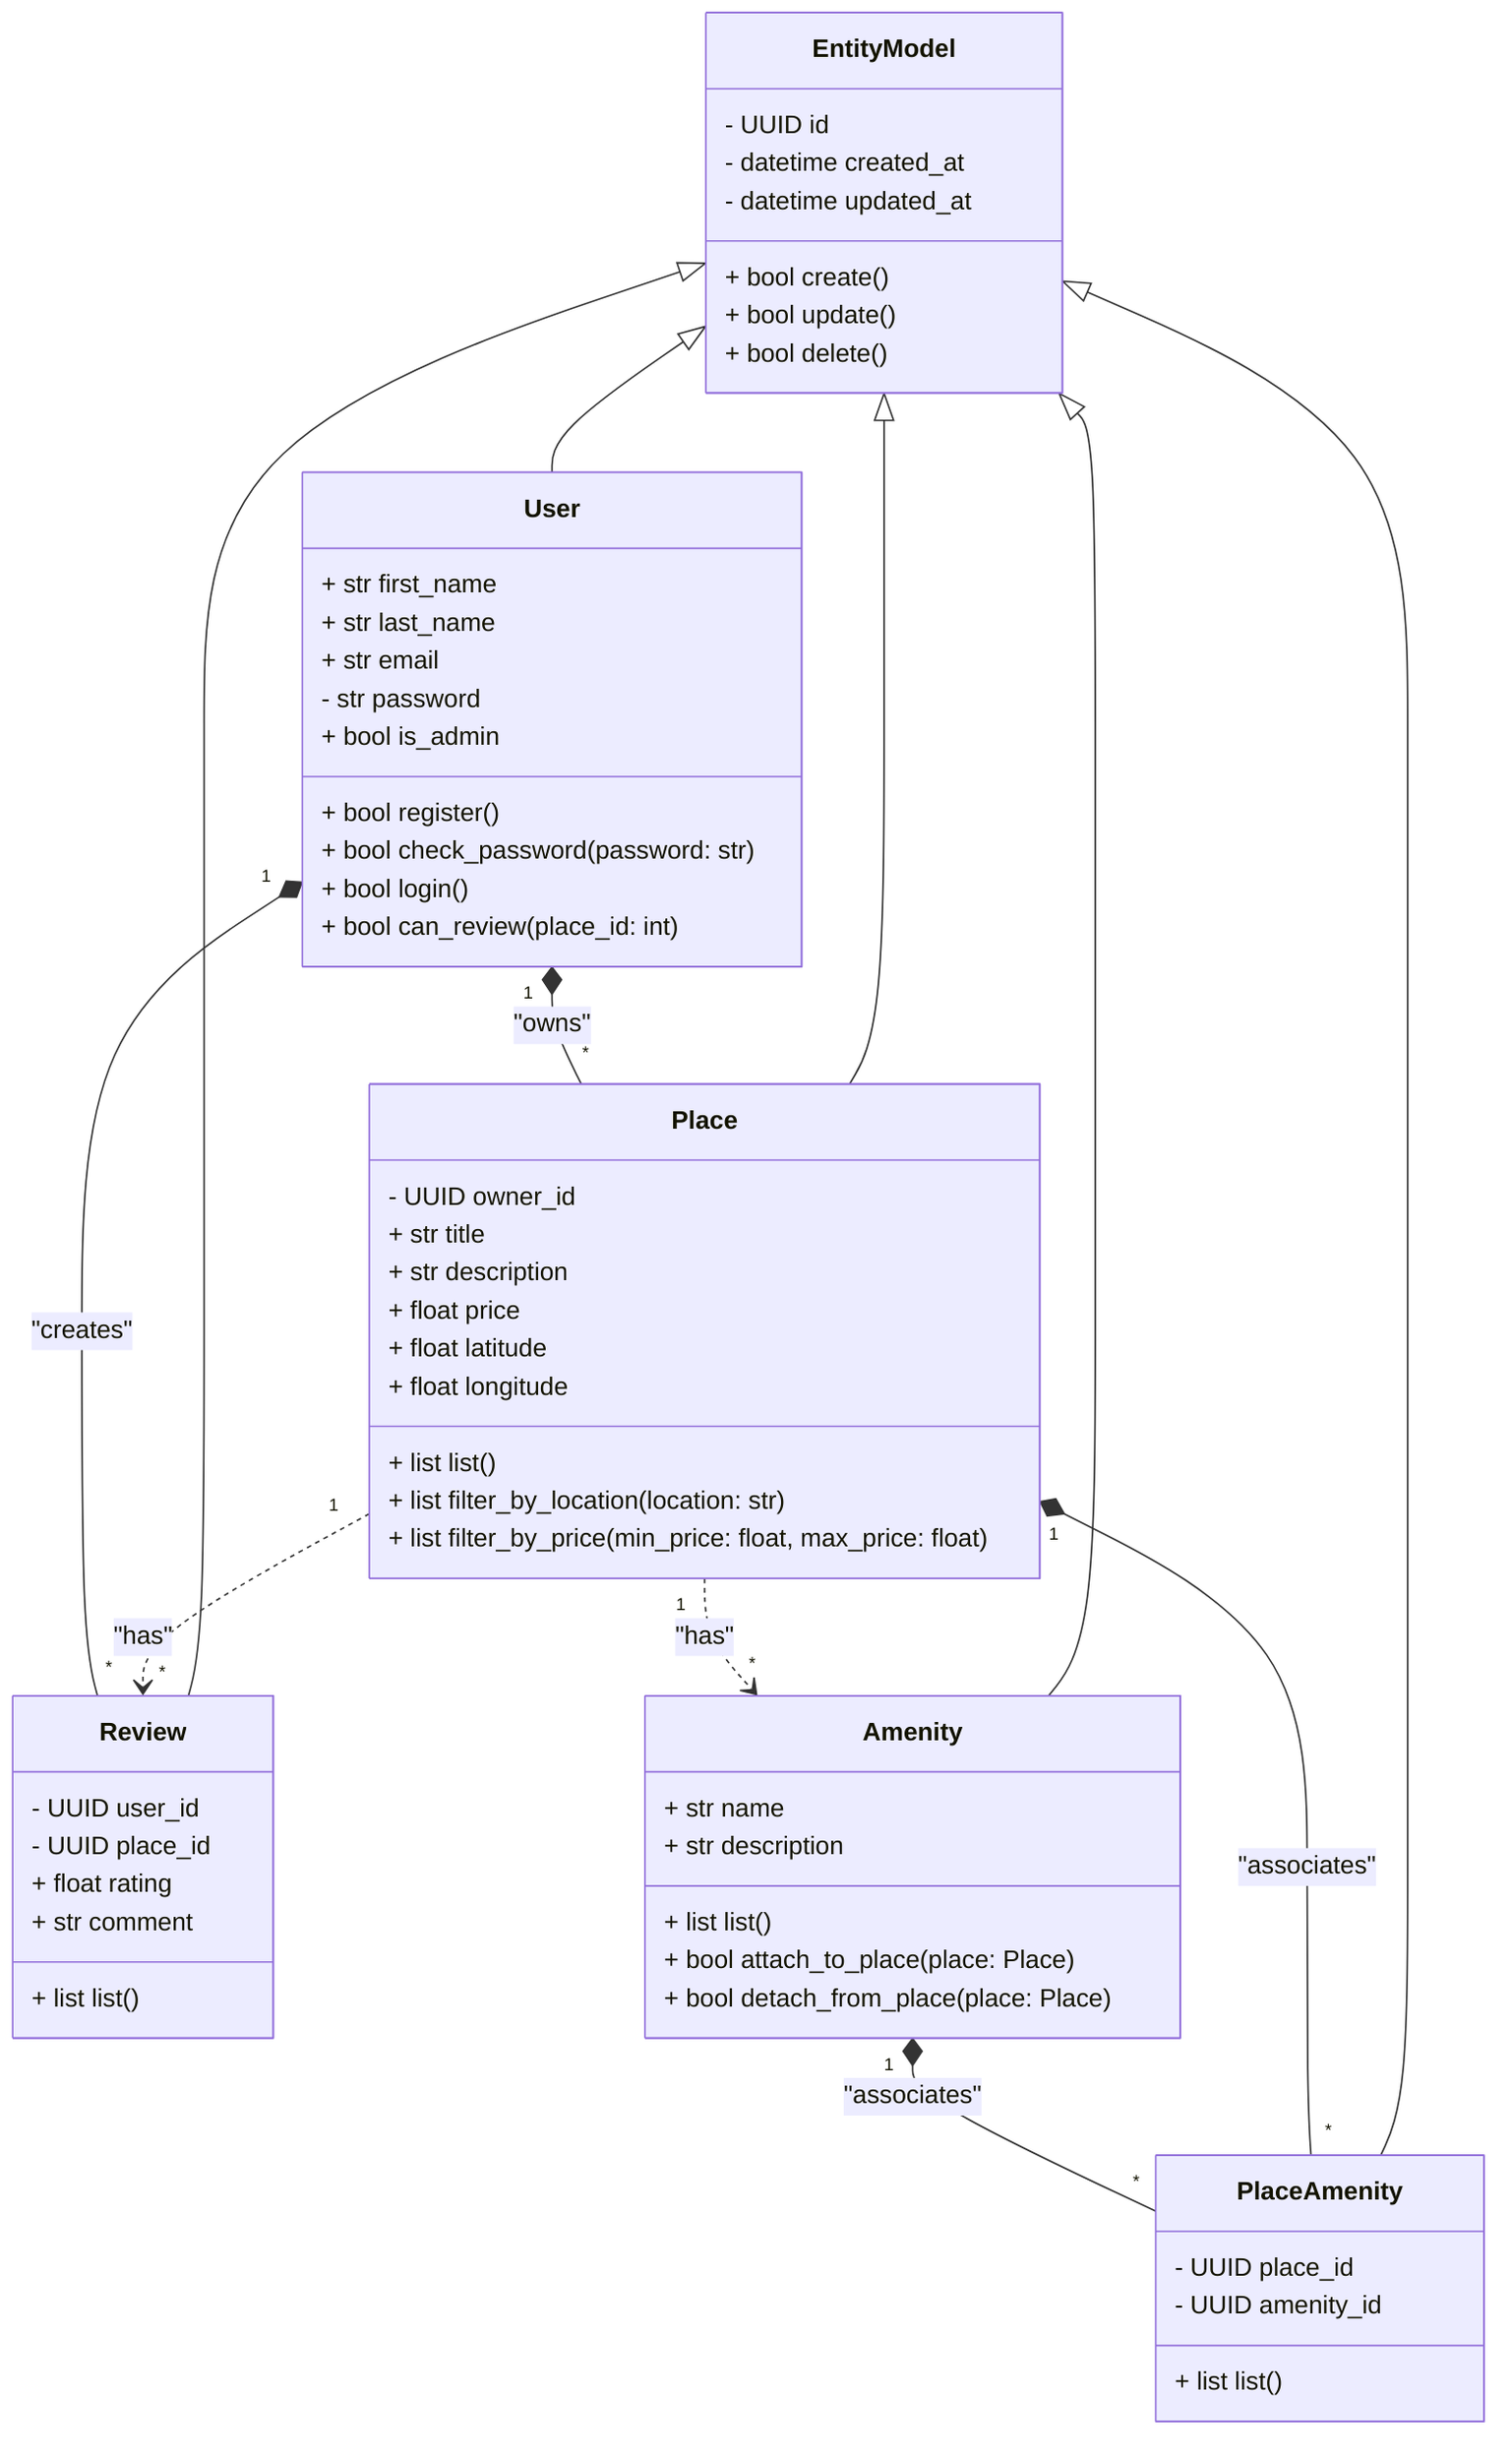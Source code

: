 classDiagram
class EntityModel {
    - UUID id
    - datetime created_at
    - datetime updated_at
    + bool create()
    + bool update()
    + bool delete()
}

class User {
    + str first_name
    + str last_name
    + str email
    - str password
    + bool is_admin
    + bool register()
    + bool check_password(password: str)
    + bool login()
    + bool can_review(place_id: int)
}

class Place {
    - UUID owner_id
    + str title
    + str description
    + float price
    + float latitude
    + float longitude
    + list<Place> list()
    + list<Place> filter_by_location(location: str)
    + list<Place> filter_by_price(min_price: float, max_price: float)
}

class Review {
    - UUID user_id
    - UUID place_id
    + float rating
    + str comment
    + list<Review> list()
    
}
class Amenity {
    + str name
    + str description
    + list<Amenity> list()
    + bool attach_to_place(place: Place)
    + bool detach_from_place(place: Place)
}

class PlaceAmenity {
    - UUID place_id
    - UUID amenity_id
    + list<Amenity> list()
}

EntityModel <|-- User
EntityModel <|-- Place
EntityModel <|-- Review
EntityModel <|-- Amenity
EntityModel <|-- PlaceAmenity

User "1" *-- "*" Place : "owns"
Place "1" ..> "*" Review : "has"
Place "1" ..> "*" Amenity : "has"
User "1" *-- "*" Review : "creates"
Place "1" *-- "*" PlaceAmenity : "associates"
Amenity "1" *-- "*" PlaceAmenity : "associates"